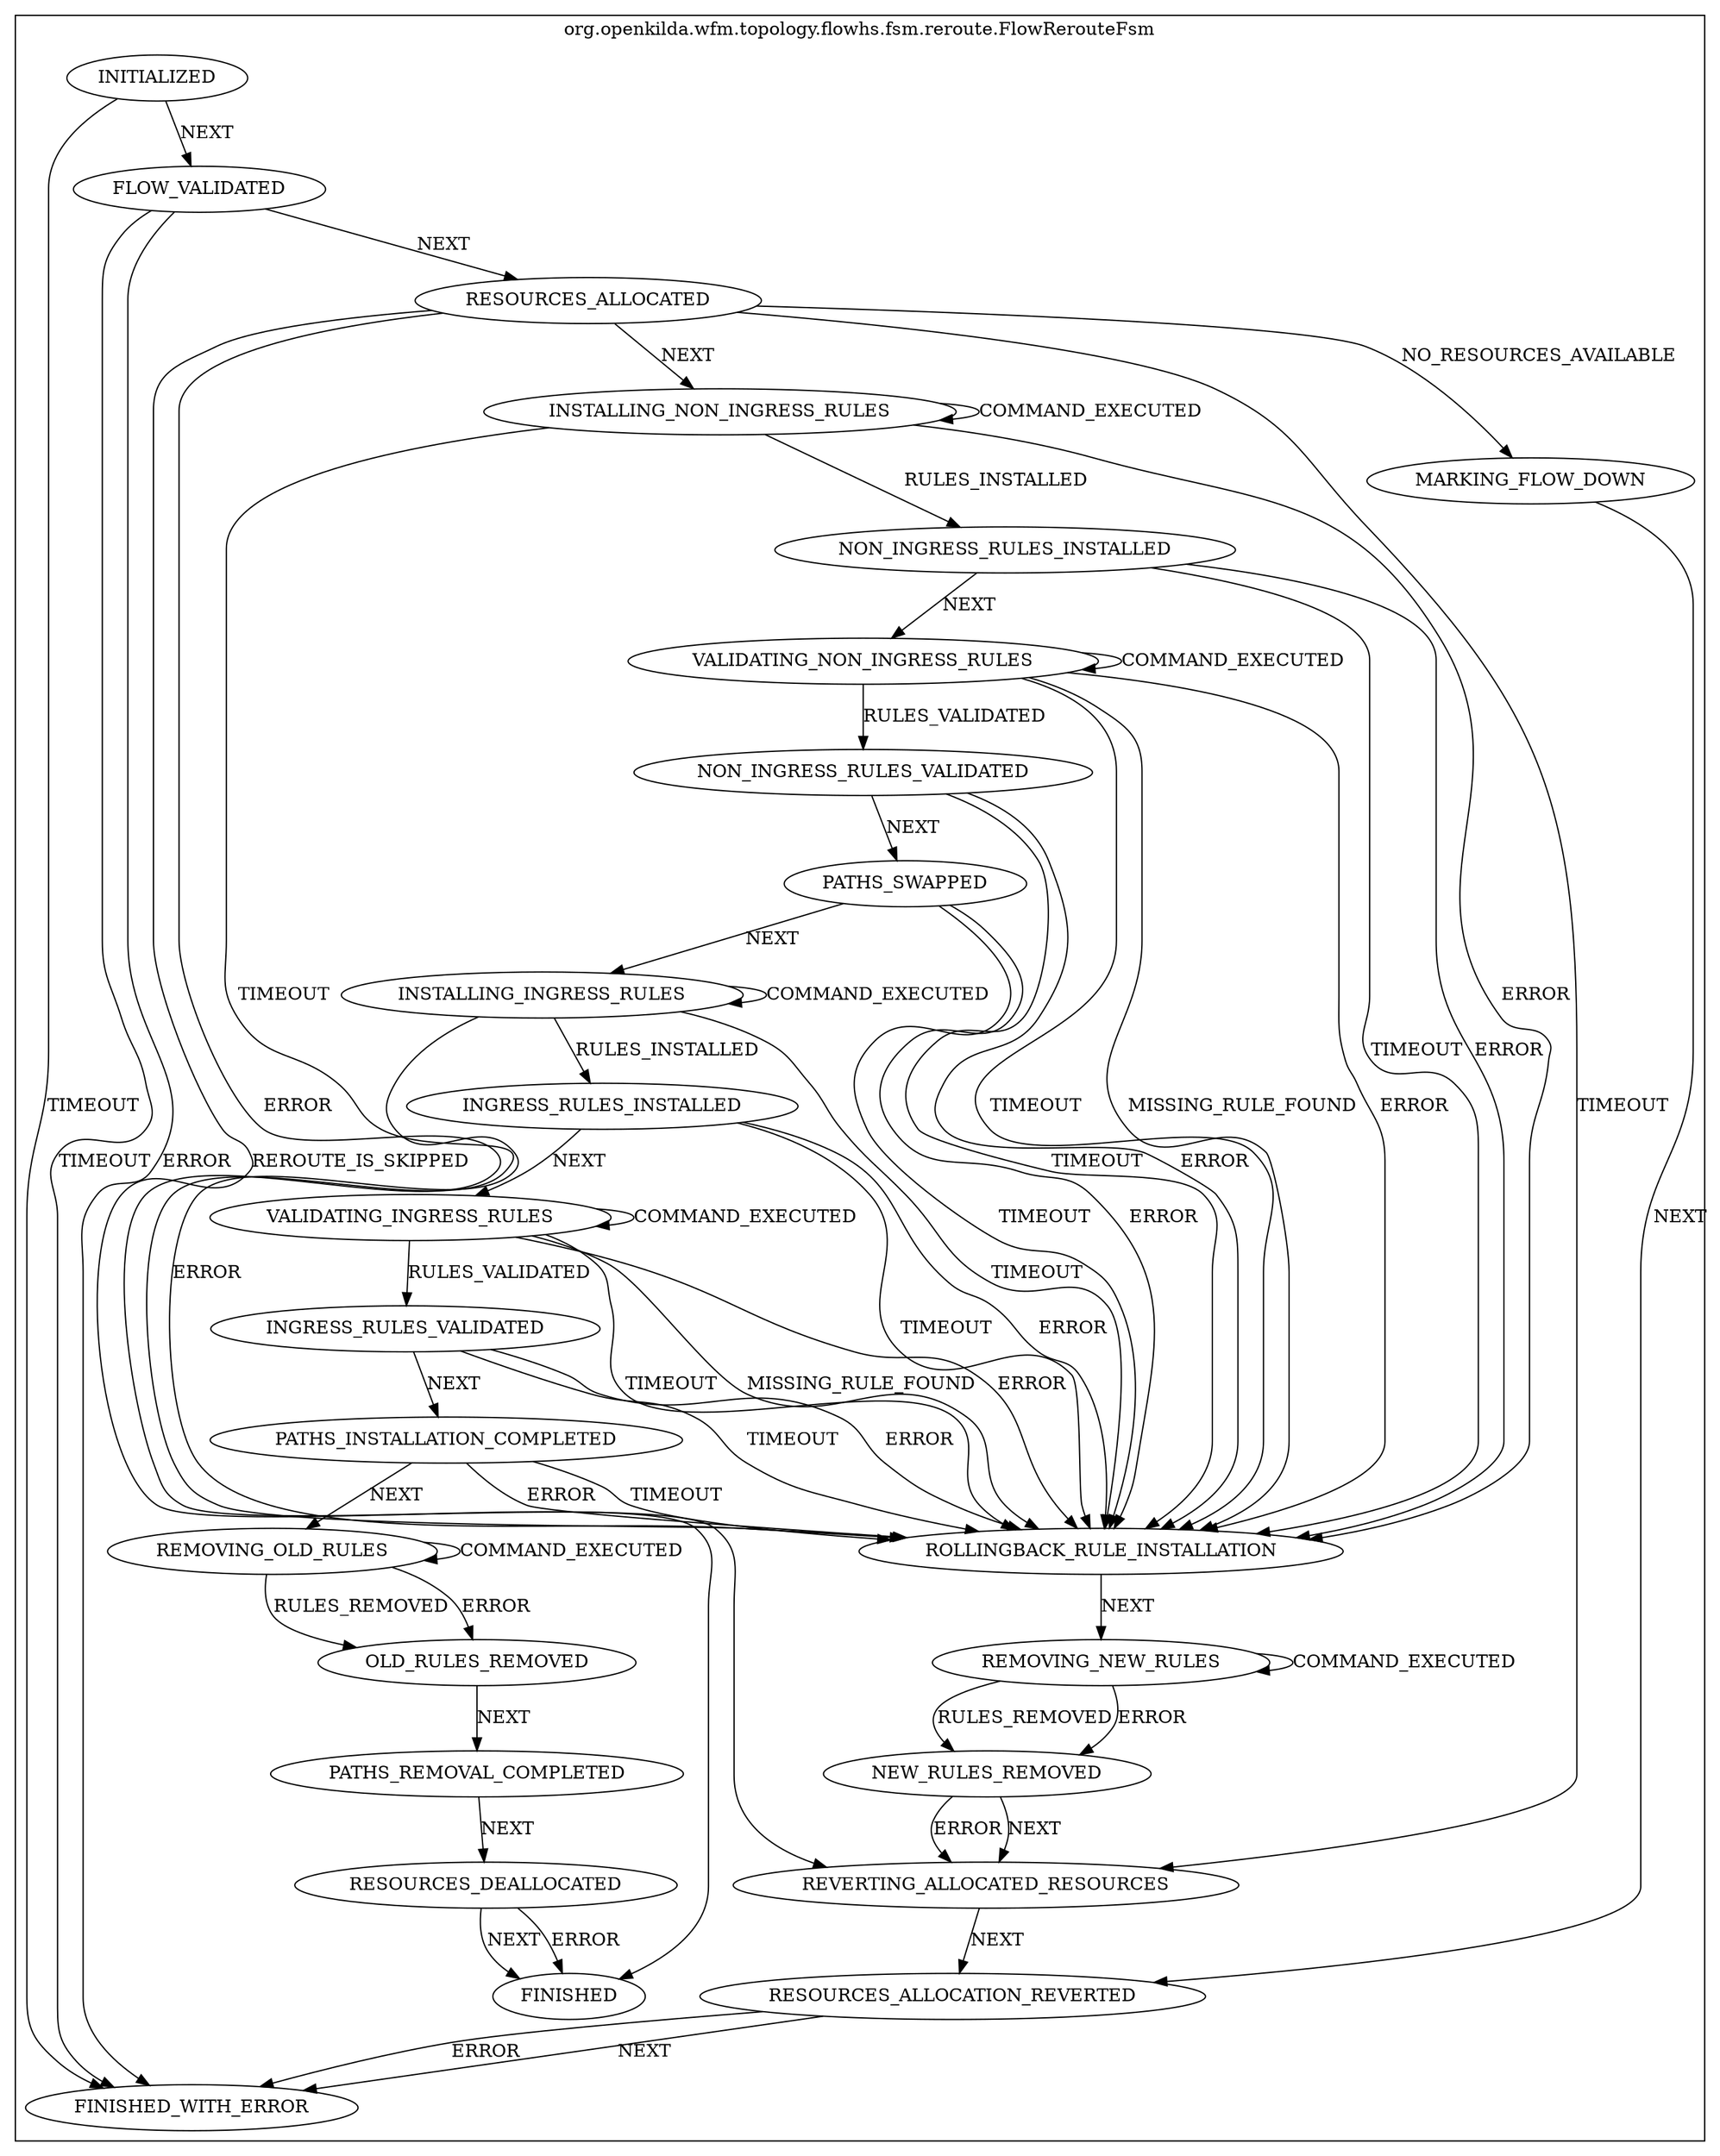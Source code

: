 digraph {
compound=true;
subgraph cluster_StateMachine {
label="org.openkilda.wfm.topology.flowhs.fsm.reroute.FlowRerouteFsm";
OLD_RULES_REMOVED [label="OLD_RULES_REMOVED"];
INITIALIZED [label="INITIALIZED"];
ROLLINGBACK_RULE_INSTALLATION [label="ROLLINGBACK_RULE_INSTALLATION"];
RESOURCES_ALLOCATION_REVERTED [label="RESOURCES_ALLOCATION_REVERTED"];
RESOURCES_DEALLOCATED [label="RESOURCES_DEALLOCATED"];
PATHS_INSTALLATION_COMPLETED [label="PATHS_INSTALLATION_COMPLETED"];
NON_INGRESS_RULES_VALIDATED [label="NON_INGRESS_RULES_VALIDATED"];
NEW_RULES_REMOVED [label="NEW_RULES_REMOVED"];
INSTALLING_NON_INGRESS_RULES [label="INSTALLING_NON_INGRESS_RULES"];
VALIDATING_NON_INGRESS_RULES [label="VALIDATING_NON_INGRESS_RULES"];
PATHS_SWAPPED [label="PATHS_SWAPPED"];
INGRESS_RULES_VALIDATED [label="INGRESS_RULES_VALIDATED"];
NON_INGRESS_RULES_INSTALLED [label="NON_INGRESS_RULES_INSTALLED"];
FINISHED [label="FINISHED"];
MARKING_FLOW_DOWN [label="MARKING_FLOW_DOWN"];
REMOVING_NEW_RULES [label="REMOVING_NEW_RULES"];
FINISHED_WITH_ERROR [label="FINISHED_WITH_ERROR"];
INGRESS_RULES_INSTALLED [label="INGRESS_RULES_INSTALLED"];
REVERTING_ALLOCATED_RESOURCES [label="REVERTING_ALLOCATED_RESOURCES"];
RESOURCES_ALLOCATED [label="RESOURCES_ALLOCATED"];
REMOVING_OLD_RULES [label="REMOVING_OLD_RULES"];
VALIDATING_INGRESS_RULES [label="VALIDATING_INGRESS_RULES"];
PATHS_REMOVAL_COMPLETED [label="PATHS_REMOVAL_COMPLETED"];
INSTALLING_INGRESS_RULES [label="INSTALLING_INGRESS_RULES"];
FLOW_VALIDATED [label="FLOW_VALIDATED"];

OLD_RULES_REMOVED -> PATHS_REMOVAL_COMPLETED [ label="NEXT"];
INITIALIZED -> FLOW_VALIDATED [ label="NEXT"];
INITIALIZED -> FINISHED_WITH_ERROR [ label="TIMEOUT"];
ROLLINGBACK_RULE_INSTALLATION -> REMOVING_NEW_RULES [ label="NEXT"];
RESOURCES_ALLOCATION_REVERTED -> FINISHED_WITH_ERROR [ label="NEXT"];
RESOURCES_ALLOCATION_REVERTED -> FINISHED_WITH_ERROR [ label="ERROR"];
RESOURCES_DEALLOCATED -> FINISHED [ label="NEXT"];
RESOURCES_DEALLOCATED -> FINISHED [ label="ERROR"];
PATHS_INSTALLATION_COMPLETED -> REMOVING_OLD_RULES [ label="NEXT"];
PATHS_INSTALLATION_COMPLETED -> ROLLINGBACK_RULE_INSTALLATION [ label="TIMEOUT"];
PATHS_INSTALLATION_COMPLETED -> ROLLINGBACK_RULE_INSTALLATION [ label="ERROR"];
NON_INGRESS_RULES_VALIDATED -> PATHS_SWAPPED [ label="NEXT"];
NON_INGRESS_RULES_VALIDATED -> ROLLINGBACK_RULE_INSTALLATION [ label="TIMEOUT"];
NON_INGRESS_RULES_VALIDATED -> ROLLINGBACK_RULE_INSTALLATION [ label="ERROR"];
NEW_RULES_REMOVED -> REVERTING_ALLOCATED_RESOURCES [ label="NEXT"];
NEW_RULES_REMOVED -> REVERTING_ALLOCATED_RESOURCES [ label="ERROR"];
INSTALLING_NON_INGRESS_RULES -> INSTALLING_NON_INGRESS_RULES [ label="COMMAND_EXECUTED"];
INSTALLING_NON_INGRESS_RULES -> NON_INGRESS_RULES_INSTALLED [ label="RULES_INSTALLED"];
INSTALLING_NON_INGRESS_RULES -> ROLLINGBACK_RULE_INSTALLATION [ label="TIMEOUT"];
INSTALLING_NON_INGRESS_RULES -> ROLLINGBACK_RULE_INSTALLATION [ label="ERROR"];
VALIDATING_NON_INGRESS_RULES -> VALIDATING_NON_INGRESS_RULES [ label="COMMAND_EXECUTED"];
VALIDATING_NON_INGRESS_RULES -> NON_INGRESS_RULES_VALIDATED [ label="RULES_VALIDATED"];
VALIDATING_NON_INGRESS_RULES -> ROLLINGBACK_RULE_INSTALLATION [ label="TIMEOUT"];
VALIDATING_NON_INGRESS_RULES -> ROLLINGBACK_RULE_INSTALLATION [ label="MISSING_RULE_FOUND"];
VALIDATING_NON_INGRESS_RULES -> ROLLINGBACK_RULE_INSTALLATION [ label="ERROR"];
PATHS_SWAPPED -> INSTALLING_INGRESS_RULES [ label="NEXT"];
PATHS_SWAPPED -> ROLLINGBACK_RULE_INSTALLATION [ label="TIMEOUT"];
PATHS_SWAPPED -> ROLLINGBACK_RULE_INSTALLATION [ label="ERROR"];
INGRESS_RULES_VALIDATED -> PATHS_INSTALLATION_COMPLETED [ label="NEXT"];
INGRESS_RULES_VALIDATED -> ROLLINGBACK_RULE_INSTALLATION [ label="TIMEOUT"];
INGRESS_RULES_VALIDATED -> ROLLINGBACK_RULE_INSTALLATION [ label="ERROR"];
NON_INGRESS_RULES_INSTALLED -> VALIDATING_NON_INGRESS_RULES [ label="NEXT"];
NON_INGRESS_RULES_INSTALLED -> ROLLINGBACK_RULE_INSTALLATION [ label="TIMEOUT"];
NON_INGRESS_RULES_INSTALLED -> ROLLINGBACK_RULE_INSTALLATION [ label="ERROR"];
MARKING_FLOW_DOWN -> RESOURCES_ALLOCATION_REVERTED [ label="NEXT"];
REMOVING_NEW_RULES -> REMOVING_NEW_RULES [ label="COMMAND_EXECUTED"];
REMOVING_NEW_RULES -> NEW_RULES_REMOVED [ label="RULES_REMOVED"];
REMOVING_NEW_RULES -> NEW_RULES_REMOVED [ label="ERROR"];
INGRESS_RULES_INSTALLED -> VALIDATING_INGRESS_RULES [ label="NEXT"];
INGRESS_RULES_INSTALLED -> ROLLINGBACK_RULE_INSTALLATION [ label="TIMEOUT"];
INGRESS_RULES_INSTALLED -> ROLLINGBACK_RULE_INSTALLATION [ label="ERROR"];
REVERTING_ALLOCATED_RESOURCES -> RESOURCES_ALLOCATION_REVERTED [ label="NEXT"];
RESOURCES_ALLOCATED -> INSTALLING_NON_INGRESS_RULES [ label="NEXT"];
RESOURCES_ALLOCATED -> MARKING_FLOW_DOWN [ label="NO_RESOURCES_AVAILABLE"];
RESOURCES_ALLOCATED -> FINISHED [ label="REROUTE_IS_SKIPPED"];
RESOURCES_ALLOCATED -> REVERTING_ALLOCATED_RESOURCES [ label="TIMEOUT"];
RESOURCES_ALLOCATED -> REVERTING_ALLOCATED_RESOURCES [ label="ERROR"];
REMOVING_OLD_RULES -> REMOVING_OLD_RULES [ label="COMMAND_EXECUTED"];
REMOVING_OLD_RULES -> OLD_RULES_REMOVED [ label="RULES_REMOVED"];
REMOVING_OLD_RULES -> OLD_RULES_REMOVED [ label="ERROR"];
VALIDATING_INGRESS_RULES -> VALIDATING_INGRESS_RULES [ label="COMMAND_EXECUTED"];
VALIDATING_INGRESS_RULES -> INGRESS_RULES_VALIDATED [ label="RULES_VALIDATED"];
VALIDATING_INGRESS_RULES -> ROLLINGBACK_RULE_INSTALLATION [ label="TIMEOUT"];
VALIDATING_INGRESS_RULES -> ROLLINGBACK_RULE_INSTALLATION [ label="MISSING_RULE_FOUND"];
VALIDATING_INGRESS_RULES -> ROLLINGBACK_RULE_INSTALLATION [ label="ERROR"];
PATHS_REMOVAL_COMPLETED -> RESOURCES_DEALLOCATED [ label="NEXT"];
INSTALLING_INGRESS_RULES -> INSTALLING_INGRESS_RULES [ label="COMMAND_EXECUTED"];
INSTALLING_INGRESS_RULES -> INGRESS_RULES_INSTALLED [ label="RULES_INSTALLED"];
INSTALLING_INGRESS_RULES -> ROLLINGBACK_RULE_INSTALLATION [ label="TIMEOUT"];
INSTALLING_INGRESS_RULES -> ROLLINGBACK_RULE_INSTALLATION [ label="ERROR"];
FLOW_VALIDATED -> RESOURCES_ALLOCATED [ label="NEXT"];
FLOW_VALIDATED -> FINISHED_WITH_ERROR [ label="TIMEOUT"];
FLOW_VALIDATED -> FINISHED_WITH_ERROR [ label="ERROR"];}}
